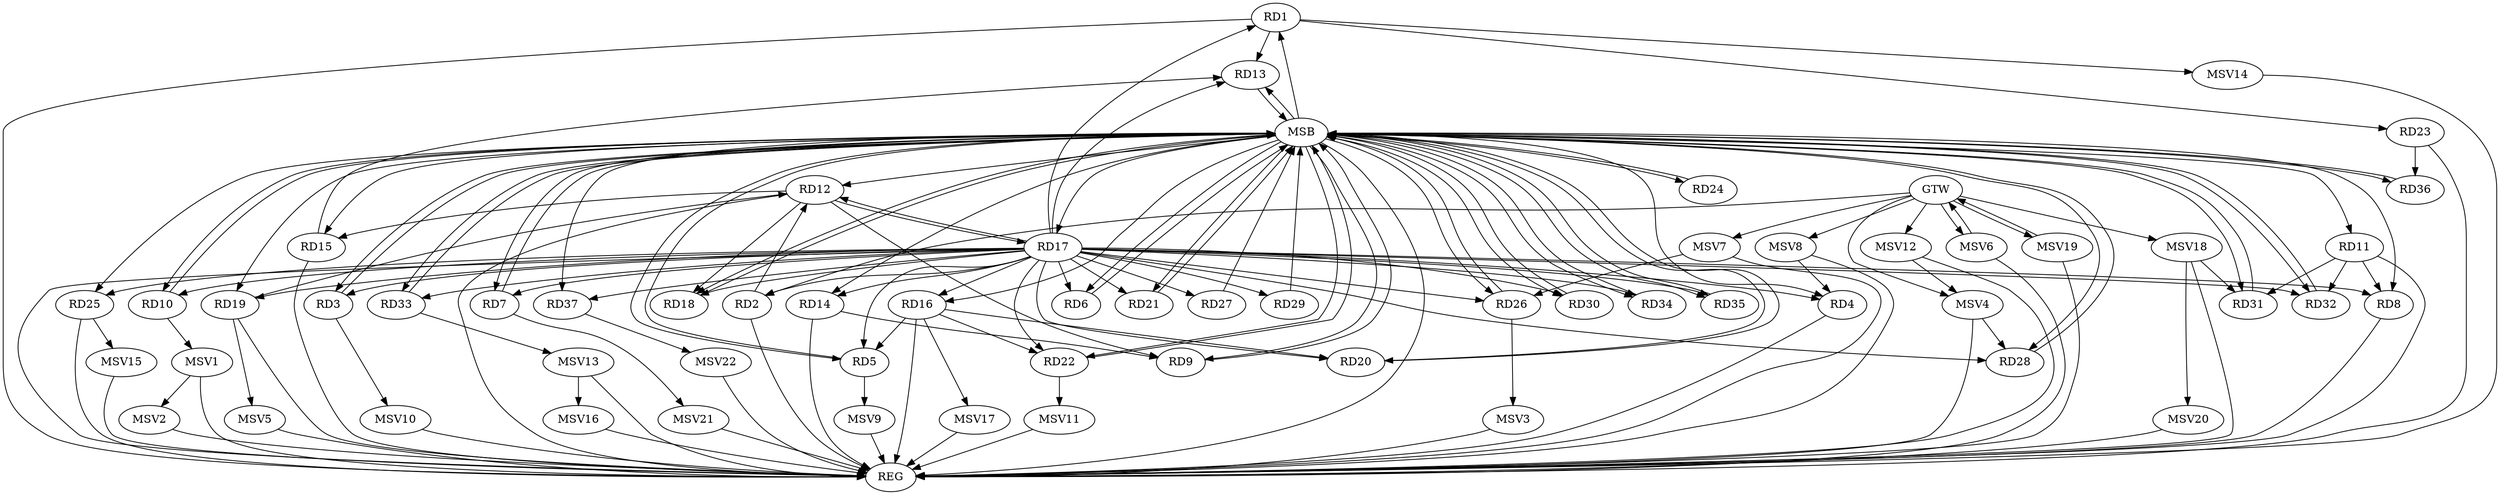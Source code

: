 strict digraph G {
  RD1 [ label="RD1" ];
  RD2 [ label="RD2" ];
  RD3 [ label="RD3" ];
  RD4 [ label="RD4" ];
  RD5 [ label="RD5" ];
  RD6 [ label="RD6" ];
  RD7 [ label="RD7" ];
  RD8 [ label="RD8" ];
  RD9 [ label="RD9" ];
  RD10 [ label="RD10" ];
  RD11 [ label="RD11" ];
  RD12 [ label="RD12" ];
  RD13 [ label="RD13" ];
  RD14 [ label="RD14" ];
  RD15 [ label="RD15" ];
  RD16 [ label="RD16" ];
  RD17 [ label="RD17" ];
  RD18 [ label="RD18" ];
  RD19 [ label="RD19" ];
  RD20 [ label="RD20" ];
  RD21 [ label="RD21" ];
  RD22 [ label="RD22" ];
  RD23 [ label="RD23" ];
  RD24 [ label="RD24" ];
  RD25 [ label="RD25" ];
  RD26 [ label="RD26" ];
  RD27 [ label="RD27" ];
  RD28 [ label="RD28" ];
  RD29 [ label="RD29" ];
  RD30 [ label="RD30" ];
  RD31 [ label="RD31" ];
  RD32 [ label="RD32" ];
  RD33 [ label="RD33" ];
  RD34 [ label="RD34" ];
  RD35 [ label="RD35" ];
  RD36 [ label="RD36" ];
  RD37 [ label="RD37" ];
  GTW [ label="GTW" ];
  REG [ label="REG" ];
  MSB [ label="MSB" ];
  MSV1 [ label="MSV1" ];
  MSV2 [ label="MSV2" ];
  MSV3 [ label="MSV3" ];
  MSV4 [ label="MSV4" ];
  MSV5 [ label="MSV5" ];
  MSV6 [ label="MSV6" ];
  MSV7 [ label="MSV7" ];
  MSV8 [ label="MSV8" ];
  MSV9 [ label="MSV9" ];
  MSV10 [ label="MSV10" ];
  MSV11 [ label="MSV11" ];
  MSV12 [ label="MSV12" ];
  MSV13 [ label="MSV13" ];
  MSV14 [ label="MSV14" ];
  MSV15 [ label="MSV15" ];
  MSV16 [ label="MSV16" ];
  MSV17 [ label="MSV17" ];
  MSV18 [ label="MSV18" ];
  MSV19 [ label="MSV19" ];
  MSV20 [ label="MSV20" ];
  MSV21 [ label="MSV21" ];
  MSV22 [ label="MSV22" ];
  RD1 -> RD13;
  RD1 -> RD23;
  RD2 -> RD12;
  RD16 -> RD5;
  RD17 -> RD5;
  RD11 -> RD8;
  RD17 -> RD8;
  RD12 -> RD9;
  RD14 -> RD9;
  RD11 -> RD31;
  RD11 -> RD32;
  RD12 -> RD15;
  RD12 -> RD17;
  RD17 -> RD12;
  RD12 -> RD18;
  RD19 -> RD12;
  RD15 -> RD13;
  RD16 -> RD20;
  RD16 -> RD22;
  RD17 -> RD18;
  RD17 -> RD22;
  RD17 -> RD35;
  RD23 -> RD36;
  GTW -> RD2;
  RD1 -> REG;
  RD2 -> REG;
  RD4 -> REG;
  RD8 -> REG;
  RD11 -> REG;
  RD12 -> REG;
  RD14 -> REG;
  RD15 -> REG;
  RD16 -> REG;
  RD17 -> REG;
  RD19 -> REG;
  RD23 -> REG;
  RD25 -> REG;
  RD3 -> MSB;
  MSB -> RD6;
  MSB -> RD10;
  MSB -> RD11;
  MSB -> RD14;
  MSB -> RD34;
  MSB -> REG;
  RD5 -> MSB;
  MSB -> RD8;
  MSB -> RD21;
  MSB -> RD30;
  MSB -> RD32;
  RD6 -> MSB;
  MSB -> RD4;
  RD7 -> MSB;
  RD9 -> MSB;
  RD10 -> MSB;
  MSB -> RD35;
  RD13 -> MSB;
  MSB -> RD7;
  MSB -> RD9;
  MSB -> RD16;
  MSB -> RD18;
  MSB -> RD19;
  MSB -> RD25;
  MSB -> RD33;
  MSB -> RD36;
  MSB -> RD37;
  RD18 -> MSB;
  MSB -> RD1;
  MSB -> RD26;
  RD20 -> MSB;
  MSB -> RD12;
  MSB -> RD13;
  RD21 -> MSB;
  MSB -> RD5;
  MSB -> RD22;
  RD22 -> MSB;
  RD24 -> MSB;
  RD26 -> MSB;
  RD27 -> MSB;
  RD28 -> MSB;
  MSB -> RD3;
  MSB -> RD17;
  RD29 -> MSB;
  RD30 -> MSB;
  RD31 -> MSB;
  MSB -> RD15;
  RD32 -> MSB;
  RD33 -> MSB;
  RD34 -> MSB;
  RD35 -> MSB;
  MSB -> RD20;
  MSB -> RD28;
  RD36 -> MSB;
  MSB -> RD24;
  MSB -> RD31;
  RD17 -> RD27;
  RD17 -> RD20;
  RD17 -> RD14;
  RD17 -> RD33;
  RD17 -> RD4;
  RD17 -> RD26;
  RD17 -> RD30;
  RD17 -> RD7;
  RD17 -> RD29;
  RD17 -> RD1;
  RD17 -> RD6;
  RD17 -> RD13;
  RD17 -> RD25;
  RD17 -> RD3;
  RD17 -> RD2;
  RD17 -> RD28;
  RD17 -> RD32;
  RD17 -> RD16;
  RD17 -> RD37;
  RD17 -> RD10;
  RD17 -> RD34;
  RD17 -> RD19;
  RD17 -> RD21;
  RD10 -> MSV1;
  MSV1 -> REG;
  MSV1 -> MSV2;
  MSV2 -> REG;
  RD26 -> MSV3;
  MSV3 -> REG;
  MSV4 -> RD28;
  GTW -> MSV4;
  MSV4 -> REG;
  RD19 -> MSV5;
  MSV5 -> REG;
  MSV6 -> GTW;
  GTW -> MSV6;
  MSV6 -> REG;
  MSV7 -> RD26;
  GTW -> MSV7;
  MSV7 -> REG;
  MSV8 -> RD4;
  GTW -> MSV8;
  MSV8 -> REG;
  RD5 -> MSV9;
  MSV9 -> REG;
  RD3 -> MSV10;
  MSV10 -> REG;
  RD22 -> MSV11;
  MSV11 -> REG;
  MSV12 -> MSV4;
  GTW -> MSV12;
  MSV12 -> REG;
  RD33 -> MSV13;
  MSV13 -> REG;
  RD1 -> MSV14;
  MSV14 -> REG;
  RD25 -> MSV15;
  MSV15 -> REG;
  MSV13 -> MSV16;
  MSV16 -> REG;
  RD16 -> MSV17;
  MSV17 -> REG;
  MSV18 -> RD31;
  GTW -> MSV18;
  MSV18 -> REG;
  MSV19 -> GTW;
  GTW -> MSV19;
  MSV19 -> REG;
  MSV18 -> MSV20;
  MSV20 -> REG;
  RD7 -> MSV21;
  MSV21 -> REG;
  RD37 -> MSV22;
  MSV22 -> REG;
}

